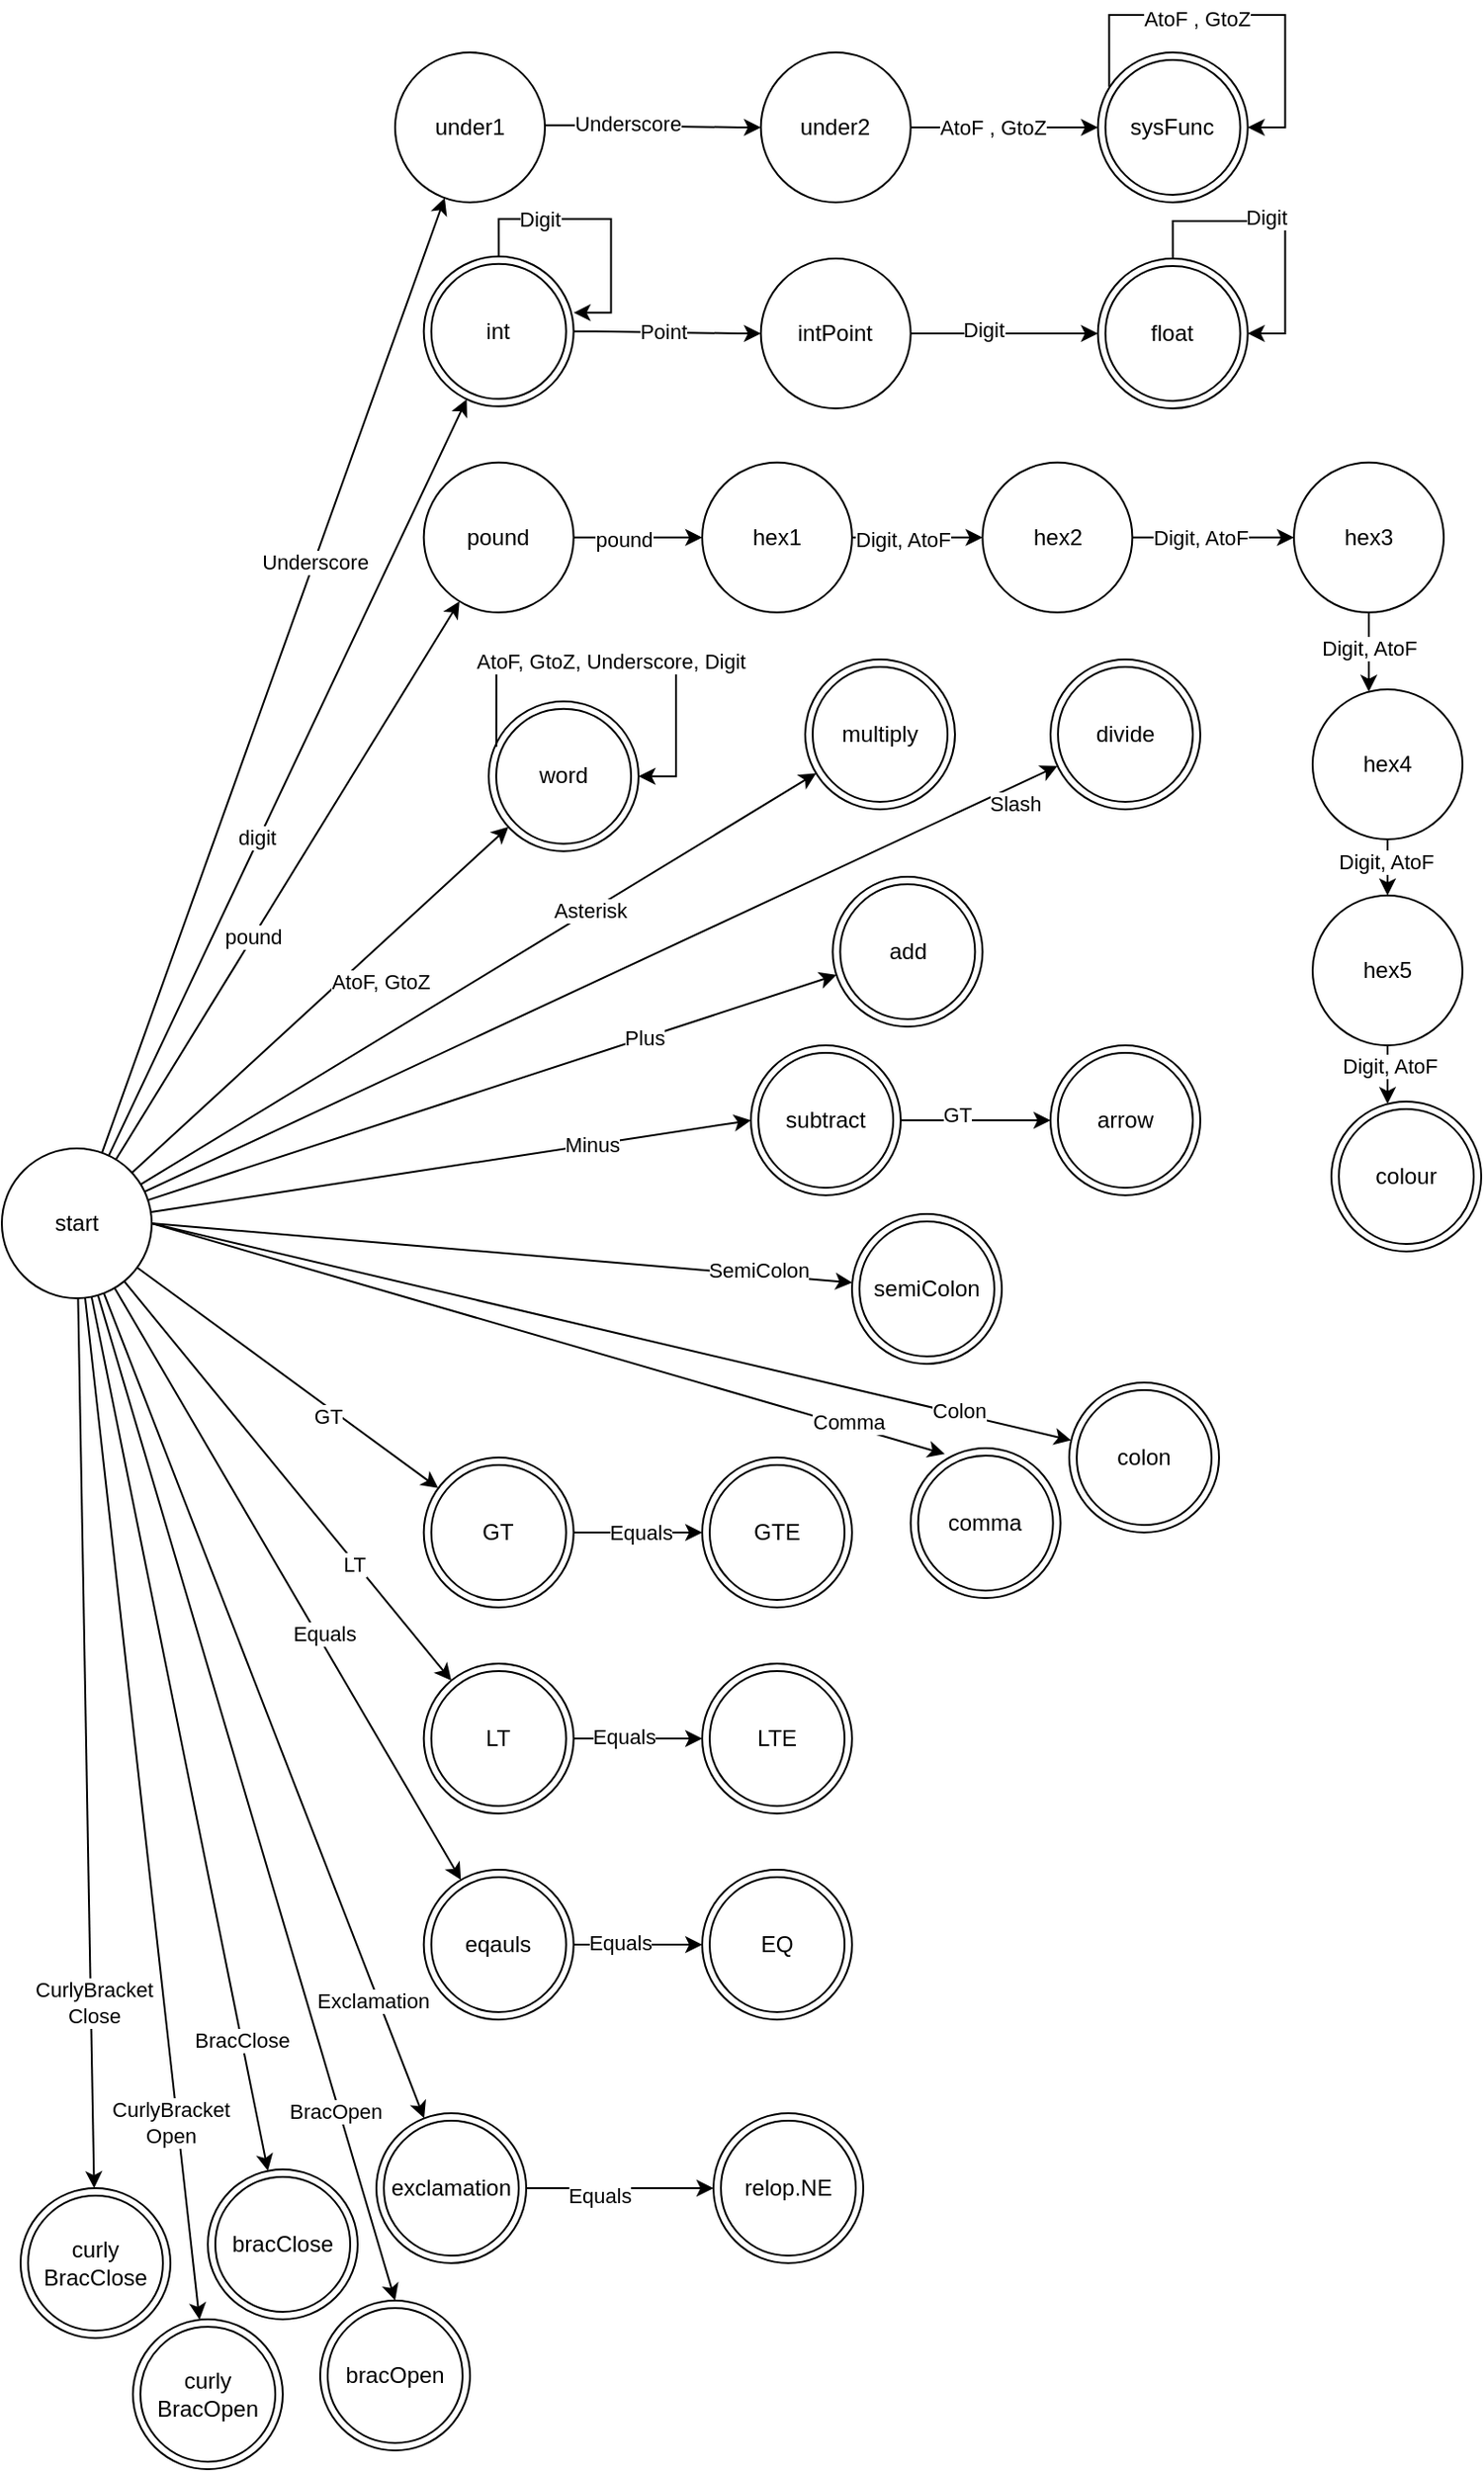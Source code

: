 <mxfile version="21.1.4" type="device">
  <diagram name="Page-1" id="9dnfms68kQYcWv1hn0Jb">
    <mxGraphModel dx="590" dy="1480" grid="1" gridSize="10" guides="1" tooltips="1" connect="1" arrows="1" fold="1" page="1" pageScale="1" pageWidth="827" pageHeight="1169" math="0" shadow="0">
      <root>
        <mxCell id="0" />
        <mxCell id="1" parent="0" />
        <mxCell id="jhRFJCUqM1kgl0zMGDGb-3" value="" style="rounded=0;orthogonalLoop=1;jettySize=auto;html=1;orthogonal=1;" parent="1" source="jhRFJCUqM1kgl0zMGDGb-1" target="jhRFJCUqM1kgl0zMGDGb-2" edge="1">
          <mxGeometry relative="1" as="geometry" />
        </mxCell>
        <mxCell id="jhRFJCUqM1kgl0zMGDGb-5" value="Underscore" style="edgeLabel;html=1;align=center;verticalAlign=middle;resizable=0;points=[];" parent="jhRFJCUqM1kgl0zMGDGb-3" vertex="1" connectable="0">
          <mxGeometry x="0.239" relative="1" as="geometry">
            <mxPoint as="offset" />
          </mxGeometry>
        </mxCell>
        <mxCell id="jhRFJCUqM1kgl0zMGDGb-15" value="" style="rounded=0;orthogonalLoop=1;jettySize=auto;html=1;orthogonal=1;" parent="1" source="jhRFJCUqM1kgl0zMGDGb-1" target="jhRFJCUqM1kgl0zMGDGb-14" edge="1">
          <mxGeometry relative="1" as="geometry" />
        </mxCell>
        <mxCell id="jhRFJCUqM1kgl0zMGDGb-32" value="digit" style="edgeLabel;html=1;align=center;verticalAlign=middle;resizable=0;points=[];" parent="jhRFJCUqM1kgl0zMGDGb-15" vertex="1" connectable="0">
          <mxGeometry x="-0.16" y="2" relative="1" as="geometry">
            <mxPoint as="offset" />
          </mxGeometry>
        </mxCell>
        <mxCell id="jhRFJCUqM1kgl0zMGDGb-33" style="rounded=0;orthogonalLoop=1;jettySize=auto;html=1;orthogonal=1;" parent="1" source="jhRFJCUqM1kgl0zMGDGb-1" target="jhRFJCUqM1kgl0zMGDGb-34" edge="1">
          <mxGeometry relative="1" as="geometry">
            <mxPoint x="320" y="360" as="targetPoint" />
          </mxGeometry>
        </mxCell>
        <mxCell id="jhRFJCUqM1kgl0zMGDGb-35" value="pound" style="edgeLabel;html=1;align=center;verticalAlign=middle;resizable=0;points=[];" parent="jhRFJCUqM1kgl0zMGDGb-33" vertex="1" connectable="0">
          <mxGeometry x="-0.203" relative="1" as="geometry">
            <mxPoint as="offset" />
          </mxGeometry>
        </mxCell>
        <mxCell id="jhRFJCUqM1kgl0zMGDGb-60" value="" style="rounded=0;orthogonalLoop=1;jettySize=auto;html=1;orthogonal=1;" parent="1" source="jhRFJCUqM1kgl0zMGDGb-1" target="jhRFJCUqM1kgl0zMGDGb-59" edge="1">
          <mxGeometry relative="1" as="geometry" />
        </mxCell>
        <mxCell id="jhRFJCUqM1kgl0zMGDGb-61" value="AtoF, GtoZ" style="edgeLabel;html=1;align=center;verticalAlign=middle;resizable=0;points=[];" parent="jhRFJCUqM1kgl0zMGDGb-60" vertex="1" connectable="0">
          <mxGeometry x="0.304" y="-1" relative="1" as="geometry">
            <mxPoint y="17" as="offset" />
          </mxGeometry>
        </mxCell>
        <mxCell id="jhRFJCUqM1kgl0zMGDGb-65" value="" style="rounded=0;orthogonalLoop=1;jettySize=auto;html=1;orthogonal=1;" parent="1" source="jhRFJCUqM1kgl0zMGDGb-1" target="jhRFJCUqM1kgl0zMGDGb-64" edge="1">
          <mxGeometry relative="1" as="geometry" />
        </mxCell>
        <mxCell id="jhRFJCUqM1kgl0zMGDGb-66" value="Asterisk" style="edgeLabel;html=1;align=center;verticalAlign=middle;resizable=0;points=[];" parent="jhRFJCUqM1kgl0zMGDGb-65" vertex="1" connectable="0">
          <mxGeometry x="0.331" relative="1" as="geometry">
            <mxPoint as="offset" />
          </mxGeometry>
        </mxCell>
        <mxCell id="jhRFJCUqM1kgl0zMGDGb-68" value="" style="rounded=0;orthogonalLoop=1;jettySize=auto;html=1;orthogonal=1;" parent="1" source="jhRFJCUqM1kgl0zMGDGb-1" target="jhRFJCUqM1kgl0zMGDGb-67" edge="1">
          <mxGeometry relative="1" as="geometry" />
        </mxCell>
        <mxCell id="jhRFJCUqM1kgl0zMGDGb-69" value="Slash" style="edgeLabel;html=1;align=center;verticalAlign=middle;resizable=0;points=[];" parent="jhRFJCUqM1kgl0zMGDGb-68" vertex="1" connectable="0">
          <mxGeometry x="0.585" y="2" relative="1" as="geometry">
            <mxPoint x="79" y="-26" as="offset" />
          </mxGeometry>
        </mxCell>
        <mxCell id="jhRFJCUqM1kgl0zMGDGb-71" value="" style="rounded=0;orthogonalLoop=1;jettySize=auto;html=1;orthogonal=1;" parent="1" source="jhRFJCUqM1kgl0zMGDGb-1" target="jhRFJCUqM1kgl0zMGDGb-70" edge="1">
          <mxGeometry relative="1" as="geometry" />
        </mxCell>
        <mxCell id="jhRFJCUqM1kgl0zMGDGb-74" value="Plus" style="edgeLabel;html=1;align=center;verticalAlign=middle;resizable=0;points=[];" parent="jhRFJCUqM1kgl0zMGDGb-71" vertex="1" connectable="0">
          <mxGeometry x="0.439" relative="1" as="geometry">
            <mxPoint as="offset" />
          </mxGeometry>
        </mxCell>
        <mxCell id="jhRFJCUqM1kgl0zMGDGb-73" value="" style="rounded=0;orthogonalLoop=1;jettySize=auto;html=1;orthogonal=1;entryX=0;entryY=0.5;entryDx=0;entryDy=0;" parent="1" source="jhRFJCUqM1kgl0zMGDGb-1" target="jhRFJCUqM1kgl0zMGDGb-72" edge="1">
          <mxGeometry relative="1" as="geometry">
            <mxPoint x="156" y="435" as="sourcePoint" />
          </mxGeometry>
        </mxCell>
        <mxCell id="jhRFJCUqM1kgl0zMGDGb-75" value="Minus" style="edgeLabel;html=1;align=center;verticalAlign=middle;resizable=0;points=[];" parent="jhRFJCUqM1kgl0zMGDGb-73" vertex="1" connectable="0">
          <mxGeometry x="0.467" relative="1" as="geometry">
            <mxPoint as="offset" />
          </mxGeometry>
        </mxCell>
        <mxCell id="jhRFJCUqM1kgl0zMGDGb-77" value="" style="rounded=0;orthogonalLoop=1;jettySize=auto;html=1;" parent="1" source="jhRFJCUqM1kgl0zMGDGb-1" target="jhRFJCUqM1kgl0zMGDGb-76" edge="1">
          <mxGeometry relative="1" as="geometry" />
        </mxCell>
        <mxCell id="jhRFJCUqM1kgl0zMGDGb-78" value="GT" style="edgeLabel;html=1;align=center;verticalAlign=middle;resizable=0;points=[];" parent="jhRFJCUqM1kgl0zMGDGb-77" vertex="1" connectable="0">
          <mxGeometry x="0.298" y="-5" relative="1" as="geometry">
            <mxPoint y="-1" as="offset" />
          </mxGeometry>
        </mxCell>
        <mxCell id="jhRFJCUqM1kgl0zMGDGb-80" value="" style="rounded=0;orthogonalLoop=1;jettySize=auto;html=1;" parent="1" source="jhRFJCUqM1kgl0zMGDGb-1" target="jhRFJCUqM1kgl0zMGDGb-79" edge="1">
          <mxGeometry relative="1" as="geometry" />
        </mxCell>
        <mxCell id="jhRFJCUqM1kgl0zMGDGb-81" value="LT" style="edgeLabel;html=1;align=center;verticalAlign=middle;resizable=0;points=[];" parent="jhRFJCUqM1kgl0zMGDGb-80" vertex="1" connectable="0">
          <mxGeometry x="0.414" y="-2" relative="1" as="geometry">
            <mxPoint y="-1" as="offset" />
          </mxGeometry>
        </mxCell>
        <mxCell id="jhRFJCUqM1kgl0zMGDGb-83" style="rounded=0;orthogonalLoop=1;jettySize=auto;html=1;" parent="1" source="jhRFJCUqM1kgl0zMGDGb-1" target="jhRFJCUqM1kgl0zMGDGb-82" edge="1">
          <mxGeometry relative="1" as="geometry" />
        </mxCell>
        <mxCell id="jhRFJCUqM1kgl0zMGDGb-85" value="Equals" style="edgeLabel;html=1;align=center;verticalAlign=middle;resizable=0;points=[];" parent="jhRFJCUqM1kgl0zMGDGb-83" vertex="1" connectable="0">
          <mxGeometry x="0.176" y="3" relative="1" as="geometry">
            <mxPoint as="offset" />
          </mxGeometry>
        </mxCell>
        <mxCell id="jhRFJCUqM1kgl0zMGDGb-90" style="rounded=0;orthogonalLoop=1;jettySize=auto;html=1;" parent="1" source="jhRFJCUqM1kgl0zMGDGb-1" target="jhRFJCUqM1kgl0zMGDGb-89" edge="1">
          <mxGeometry relative="1" as="geometry">
            <mxPoint x="20" y="600" as="sourcePoint" />
          </mxGeometry>
        </mxCell>
        <mxCell id="jhRFJCUqM1kgl0zMGDGb-92" value="&lt;div&gt;Exclamation&lt;/div&gt;" style="edgeLabel;html=1;align=center;verticalAlign=middle;resizable=0;points=[];" parent="jhRFJCUqM1kgl0zMGDGb-90" vertex="1" connectable="0">
          <mxGeometry x="0.71" y="-3" relative="1" as="geometry">
            <mxPoint as="offset" />
          </mxGeometry>
        </mxCell>
        <mxCell id="ET18edDYnYJJUbgho2yR-3" style="rounded=0;orthogonalLoop=1;jettySize=auto;html=1;entryX=0.5;entryY=0;entryDx=0;entryDy=0;" parent="1" source="jhRFJCUqM1kgl0zMGDGb-1" target="ET18edDYnYJJUbgho2yR-1" edge="1">
          <mxGeometry relative="1" as="geometry" />
        </mxCell>
        <mxCell id="ET18edDYnYJJUbgho2yR-5" value="BracOpen" style="edgeLabel;html=1;align=center;verticalAlign=middle;resizable=0;points=[];" parent="ET18edDYnYJJUbgho2yR-3" vertex="1" connectable="0">
          <mxGeometry x="-0.269" y="-3" relative="1" as="geometry">
            <mxPoint x="71" y="238" as="offset" />
          </mxGeometry>
        </mxCell>
        <mxCell id="ET18edDYnYJJUbgho2yR-6" style="rounded=0;orthogonalLoop=1;jettySize=auto;html=1;" parent="1" source="jhRFJCUqM1kgl0zMGDGb-1" target="ET18edDYnYJJUbgho2yR-2" edge="1">
          <mxGeometry relative="1" as="geometry" />
        </mxCell>
        <mxCell id="ET18edDYnYJJUbgho2yR-7" value="BracClose" style="edgeLabel;html=1;align=center;verticalAlign=middle;resizable=0;points=[];" parent="ET18edDYnYJJUbgho2yR-6" vertex="1" connectable="0">
          <mxGeometry x="0.7" relative="1" as="geometry">
            <mxPoint as="offset" />
          </mxGeometry>
        </mxCell>
        <mxCell id="ET18edDYnYJJUbgho2yR-10" style="rounded=0;orthogonalLoop=1;jettySize=auto;html=1;" parent="1" source="jhRFJCUqM1kgl0zMGDGb-1" target="ET18edDYnYJJUbgho2yR-8" edge="1">
          <mxGeometry relative="1" as="geometry" />
        </mxCell>
        <mxCell id="ET18edDYnYJJUbgho2yR-12" value="CurlyBracket&lt;br&gt;Open" style="edgeLabel;html=1;align=center;verticalAlign=middle;resizable=0;points=[];" parent="ET18edDYnYJJUbgho2yR-10" vertex="1" connectable="0">
          <mxGeometry x="0.611" y="-4" relative="1" as="geometry">
            <mxPoint as="offset" />
          </mxGeometry>
        </mxCell>
        <mxCell id="ET18edDYnYJJUbgho2yR-11" style="rounded=0;orthogonalLoop=1;jettySize=auto;html=1;" parent="1" source="jhRFJCUqM1kgl0zMGDGb-1" target="ET18edDYnYJJUbgho2yR-9" edge="1">
          <mxGeometry relative="1" as="geometry" />
        </mxCell>
        <mxCell id="ET18edDYnYJJUbgho2yR-13" value="CurlyBracket&lt;br&gt;Close" style="edgeLabel;html=1;align=center;verticalAlign=middle;resizable=0;points=[];" parent="ET18edDYnYJJUbgho2yR-11" vertex="1" connectable="0">
          <mxGeometry x="0.583" y="1" relative="1" as="geometry">
            <mxPoint as="offset" />
          </mxGeometry>
        </mxCell>
        <mxCell id="WMrkLgObyzyAZOzZOvZa-2" style="rounded=0;orthogonalLoop=1;jettySize=auto;html=1;exitX=1;exitY=0.5;exitDx=0;exitDy=0;" parent="1" source="jhRFJCUqM1kgl0zMGDGb-1" target="WMrkLgObyzyAZOzZOvZa-1" edge="1">
          <mxGeometry relative="1" as="geometry" />
        </mxCell>
        <mxCell id="WMrkLgObyzyAZOzZOvZa-3" value="SemiColon" style="edgeLabel;html=1;align=center;verticalAlign=middle;resizable=0;points=[];" parent="WMrkLgObyzyAZOzZOvZa-2" vertex="1" connectable="0">
          <mxGeometry x="0.729" y="3" relative="1" as="geometry">
            <mxPoint as="offset" />
          </mxGeometry>
        </mxCell>
        <mxCell id="WMrkLgObyzyAZOzZOvZa-5" style="rounded=0;orthogonalLoop=1;jettySize=auto;html=1;exitX=1;exitY=0.5;exitDx=0;exitDy=0;" parent="1" source="jhRFJCUqM1kgl0zMGDGb-1" target="WMrkLgObyzyAZOzZOvZa-4" edge="1">
          <mxGeometry relative="1" as="geometry" />
        </mxCell>
        <mxCell id="WMrkLgObyzyAZOzZOvZa-6" value="Colon" style="edgeLabel;html=1;align=center;verticalAlign=middle;resizable=0;points=[];" parent="WMrkLgObyzyAZOzZOvZa-5" vertex="1" connectable="0">
          <mxGeometry x="0.754" y="2" relative="1" as="geometry">
            <mxPoint as="offset" />
          </mxGeometry>
        </mxCell>
        <mxCell id="WMrkLgObyzyAZOzZOvZa-8" style="rounded=0;orthogonalLoop=1;jettySize=auto;html=1;exitX=1;exitY=0.5;exitDx=0;exitDy=0;entryX=0.228;entryY=0.039;entryDx=0;entryDy=0;entryPerimeter=0;" parent="1" source="jhRFJCUqM1kgl0zMGDGb-1" target="WMrkLgObyzyAZOzZOvZa-7" edge="1">
          <mxGeometry relative="1" as="geometry" />
        </mxCell>
        <mxCell id="WMrkLgObyzyAZOzZOvZa-9" value="Comma" style="edgeLabel;html=1;align=center;verticalAlign=middle;resizable=0;points=[];" parent="WMrkLgObyzyAZOzZOvZa-8" vertex="1" connectable="0">
          <mxGeometry x="0.753" y="2" relative="1" as="geometry">
            <mxPoint as="offset" />
          </mxGeometry>
        </mxCell>
        <mxCell id="jhRFJCUqM1kgl0zMGDGb-1" value="start" style="ellipse;whiteSpace=wrap;html=1;aspect=fixed;" parent="1" vertex="1">
          <mxGeometry y="385" width="80" height="80" as="geometry" />
        </mxCell>
        <mxCell id="jhRFJCUqM1kgl0zMGDGb-7" value="" style="edgeStyle=orthogonalEdgeStyle;rounded=0;orthogonalLoop=1;jettySize=auto;html=1;noEdgeStyle=1;orthogonal=1;" parent="1" source="jhRFJCUqM1kgl0zMGDGb-2" target="jhRFJCUqM1kgl0zMGDGb-6" edge="1">
          <mxGeometry relative="1" as="geometry">
            <Array as="points">
              <mxPoint x="317.33" y="-161.08" />
              <mxPoint x="393.33" y="-160.006" />
            </Array>
          </mxGeometry>
        </mxCell>
        <mxCell id="jhRFJCUqM1kgl0zMGDGb-8" value="Underscore" style="edgeLabel;html=1;align=center;verticalAlign=middle;resizable=0;points=[];" parent="jhRFJCUqM1kgl0zMGDGb-7" vertex="1" connectable="0">
          <mxGeometry x="-0.244" y="1" relative="1" as="geometry">
            <mxPoint as="offset" />
          </mxGeometry>
        </mxCell>
        <mxCell id="jhRFJCUqM1kgl0zMGDGb-2" value="under1" style="ellipse;whiteSpace=wrap;html=1;aspect=fixed;" parent="1" vertex="1">
          <mxGeometry x="210" y="-200.01" width="80" height="80" as="geometry" />
        </mxCell>
        <mxCell id="jhRFJCUqM1kgl0zMGDGb-10" value="" style="rounded=0;orthogonalLoop=1;jettySize=auto;html=1;noEdgeStyle=1;orthogonal=1;" parent="1" source="jhRFJCUqM1kgl0zMGDGb-6" target="jhRFJCUqM1kgl0zMGDGb-9" edge="1">
          <mxGeometry relative="1" as="geometry">
            <Array as="points">
              <mxPoint x="497.33" y="-160.006" />
              <mxPoint x="573.33" y="-160.006" />
            </Array>
          </mxGeometry>
        </mxCell>
        <mxCell id="jhRFJCUqM1kgl0zMGDGb-11" value="AtoF , GtoZ" style="edgeLabel;html=1;align=center;verticalAlign=middle;resizable=0;points=[];" parent="jhRFJCUqM1kgl0zMGDGb-10" vertex="1" connectable="0">
          <mxGeometry x="-0.14" relative="1" as="geometry">
            <mxPoint as="offset" />
          </mxGeometry>
        </mxCell>
        <mxCell id="jhRFJCUqM1kgl0zMGDGb-6" value="under2" style="ellipse;whiteSpace=wrap;html=1;aspect=fixed;" parent="1" vertex="1">
          <mxGeometry x="405.33" y="-200.006" width="80" height="80" as="geometry" />
        </mxCell>
        <mxCell id="jhRFJCUqM1kgl0zMGDGb-9" value="sysFunc" style="ellipse;whiteSpace=wrap;html=1;aspect=fixed;shape=doubleEllipse;" parent="1" vertex="1">
          <mxGeometry x="585.33" y="-200.006" width="80" height="80" as="geometry" />
        </mxCell>
        <mxCell id="jhRFJCUqM1kgl0zMGDGb-12" style="edgeStyle=orthogonalEdgeStyle;rounded=0;orthogonalLoop=1;jettySize=auto;html=1;exitX=0.075;exitY=0.23;exitDx=0;exitDy=0;entryX=1;entryY=0.5;entryDx=0;entryDy=0;exitPerimeter=0;" parent="1" source="jhRFJCUqM1kgl0zMGDGb-9" target="jhRFJCUqM1kgl0zMGDGb-9" edge="1">
          <mxGeometry relative="1" as="geometry" />
        </mxCell>
        <mxCell id="jhRFJCUqM1kgl0zMGDGb-31" value="AtoF , GtoZ" style="edgeLabel;html=1;align=center;verticalAlign=middle;resizable=0;points=[];" parent="jhRFJCUqM1kgl0zMGDGb-12" vertex="1" connectable="0">
          <mxGeometry x="0.056" y="-2" relative="1" as="geometry">
            <mxPoint x="-27" as="offset" />
          </mxGeometry>
        </mxCell>
        <mxCell id="jhRFJCUqM1kgl0zMGDGb-20" value="" style="edgeStyle=orthogonalEdgeStyle;rounded=0;orthogonalLoop=1;jettySize=auto;html=1;noEdgeStyle=1;orthogonal=1;" parent="1" source="jhRFJCUqM1kgl0zMGDGb-14" target="jhRFJCUqM1kgl0zMGDGb-19" edge="1">
          <mxGeometry relative="1" as="geometry">
            <Array as="points">
              <mxPoint x="317.33" y="-51.08" />
              <mxPoint x="393.33" y="-50.006" />
            </Array>
          </mxGeometry>
        </mxCell>
        <mxCell id="jhRFJCUqM1kgl0zMGDGb-21" value="Point" style="edgeLabel;html=1;align=center;verticalAlign=middle;resizable=0;points=[];" parent="jhRFJCUqM1kgl0zMGDGb-20" vertex="1" connectable="0">
          <mxGeometry x="-0.325" y="-2" relative="1" as="geometry">
            <mxPoint x="13" y="-2" as="offset" />
          </mxGeometry>
        </mxCell>
        <mxCell id="jhRFJCUqM1kgl0zMGDGb-14" value="int" style="ellipse;whiteSpace=wrap;html=1;aspect=fixed;shape=doubleEllipse;" parent="1" vertex="1">
          <mxGeometry x="225.33" y="-91.08" width="80" height="80" as="geometry" />
        </mxCell>
        <mxCell id="jhRFJCUqM1kgl0zMGDGb-17" style="edgeStyle=orthogonalEdgeStyle;rounded=0;orthogonalLoop=1;jettySize=auto;html=1;entryX=1;entryY=0.375;entryDx=0;entryDy=0;entryPerimeter=0;" parent="1" source="jhRFJCUqM1kgl0zMGDGb-14" target="jhRFJCUqM1kgl0zMGDGb-14" edge="1">
          <mxGeometry relative="1" as="geometry" />
        </mxCell>
        <mxCell id="jhRFJCUqM1kgl0zMGDGb-18" value="Digit" style="edgeLabel;html=1;align=center;verticalAlign=middle;resizable=0;points=[];" parent="jhRFJCUqM1kgl0zMGDGb-17" vertex="1" connectable="0">
          <mxGeometry x="-0.448" relative="1" as="geometry">
            <mxPoint as="offset" />
          </mxGeometry>
        </mxCell>
        <mxCell id="jhRFJCUqM1kgl0zMGDGb-25" value="" style="edgeStyle=orthogonalEdgeStyle;rounded=0;orthogonalLoop=1;jettySize=auto;html=1;noEdgeStyle=1;orthogonal=1;" parent="1" source="jhRFJCUqM1kgl0zMGDGb-19" target="jhRFJCUqM1kgl0zMGDGb-24" edge="1">
          <mxGeometry relative="1" as="geometry">
            <Array as="points">
              <mxPoint x="497.33" y="-50.006" />
              <mxPoint x="573.33" y="-50.006" />
            </Array>
          </mxGeometry>
        </mxCell>
        <mxCell id="jhRFJCUqM1kgl0zMGDGb-28" value="Digit" style="edgeLabel;html=1;align=center;verticalAlign=middle;resizable=0;points=[];" parent="jhRFJCUqM1kgl0zMGDGb-25" vertex="1" connectable="0">
          <mxGeometry x="-0.231" y="2" relative="1" as="geometry">
            <mxPoint as="offset" />
          </mxGeometry>
        </mxCell>
        <mxCell id="jhRFJCUqM1kgl0zMGDGb-19" value="intPoint" style="ellipse;whiteSpace=wrap;html=1;aspect=fixed;shape=ellipse;" parent="1" vertex="1">
          <mxGeometry x="405.33" y="-90.006" width="80" height="80" as="geometry" />
        </mxCell>
        <mxCell id="jhRFJCUqM1kgl0zMGDGb-24" value="float" style="ellipse;whiteSpace=wrap;html=1;aspect=fixed;shape=doubleEllipse;" parent="1" vertex="1">
          <mxGeometry x="585.33" y="-90.006" width="80" height="80" as="geometry" />
        </mxCell>
        <mxCell id="jhRFJCUqM1kgl0zMGDGb-29" style="edgeStyle=orthogonalEdgeStyle;rounded=0;orthogonalLoop=1;jettySize=auto;html=1;exitX=0.5;exitY=0;exitDx=0;exitDy=0;entryX=1;entryY=0.5;entryDx=0;entryDy=0;" parent="1" source="jhRFJCUqM1kgl0zMGDGb-24" target="jhRFJCUqM1kgl0zMGDGb-24" edge="1">
          <mxGeometry relative="1" as="geometry" />
        </mxCell>
        <mxCell id="jhRFJCUqM1kgl0zMGDGb-30" value="Digit" style="edgeLabel;html=1;align=center;verticalAlign=middle;resizable=0;points=[];" parent="jhRFJCUqM1kgl0zMGDGb-29" vertex="1" connectable="0">
          <mxGeometry x="-0.139" y="2" relative="1" as="geometry">
            <mxPoint as="offset" />
          </mxGeometry>
        </mxCell>
        <mxCell id="jhRFJCUqM1kgl0zMGDGb-38" value="" style="rounded=0;orthogonalLoop=1;jettySize=auto;html=1;orthogonal=1;" parent="1" source="jhRFJCUqM1kgl0zMGDGb-34" target="jhRFJCUqM1kgl0zMGDGb-37" edge="1">
          <mxGeometry relative="1" as="geometry" />
        </mxCell>
        <mxCell id="jhRFJCUqM1kgl0zMGDGb-39" value="pound" style="edgeLabel;html=1;align=center;verticalAlign=middle;resizable=0;points=[];" parent="jhRFJCUqM1kgl0zMGDGb-38" vertex="1" connectable="0">
          <mxGeometry x="-0.237" y="-1" relative="1" as="geometry">
            <mxPoint as="offset" />
          </mxGeometry>
        </mxCell>
        <mxCell id="jhRFJCUqM1kgl0zMGDGb-34" value="pound" style="ellipse;whiteSpace=wrap;html=1;aspect=fixed;" parent="1" vertex="1">
          <mxGeometry x="225.33" y="18.92" width="80" height="80" as="geometry" />
        </mxCell>
        <mxCell id="jhRFJCUqM1kgl0zMGDGb-37" value="hex1" style="ellipse;whiteSpace=wrap;html=1;aspect=fixed;" parent="1" vertex="1">
          <mxGeometry x="374" y="18.922" width="80" height="80" as="geometry" />
        </mxCell>
        <mxCell id="jhRFJCUqM1kgl0zMGDGb-42" value="" style="rounded=0;orthogonalLoop=1;jettySize=auto;html=1;orthogonal=1;" parent="1" source="jhRFJCUqM1kgl0zMGDGb-37" target="jhRFJCUqM1kgl0zMGDGb-44" edge="1">
          <mxGeometry relative="1" as="geometry">
            <mxPoint x="635.33" y="168.92" as="sourcePoint" />
          </mxGeometry>
        </mxCell>
        <mxCell id="jhRFJCUqM1kgl0zMGDGb-43" value="Digit, AtoF" style="edgeLabel;html=1;align=center;verticalAlign=middle;resizable=0;points=[];" parent="jhRFJCUqM1kgl0zMGDGb-42" vertex="1" connectable="0">
          <mxGeometry x="-0.237" y="-1" relative="1" as="geometry">
            <mxPoint as="offset" />
          </mxGeometry>
        </mxCell>
        <mxCell id="jhRFJCUqM1kgl0zMGDGb-46" value="" style="rounded=0;orthogonalLoop=1;jettySize=auto;html=1;orthogonal=1;" parent="1" source="jhRFJCUqM1kgl0zMGDGb-44" target="jhRFJCUqM1kgl0zMGDGb-45" edge="1">
          <mxGeometry relative="1" as="geometry" />
        </mxCell>
        <mxCell id="jhRFJCUqM1kgl0zMGDGb-54" value="Digit, AtoF" style="edgeLabel;html=1;align=center;verticalAlign=middle;resizable=0;points=[];" parent="jhRFJCUqM1kgl0zMGDGb-46" vertex="1" connectable="0">
          <mxGeometry x="-0.149" relative="1" as="geometry">
            <mxPoint as="offset" />
          </mxGeometry>
        </mxCell>
        <mxCell id="jhRFJCUqM1kgl0zMGDGb-44" value="hex2" style="ellipse;whiteSpace=wrap;html=1;aspect=fixed;" parent="1" vertex="1">
          <mxGeometry x="523.7" y="18.919" width="80" height="80" as="geometry" />
        </mxCell>
        <mxCell id="jhRFJCUqM1kgl0zMGDGb-48" value="" style="rounded=0;orthogonalLoop=1;jettySize=auto;html=1;orthogonal=1;" parent="1" source="jhRFJCUqM1kgl0zMGDGb-45" target="jhRFJCUqM1kgl0zMGDGb-47" edge="1">
          <mxGeometry relative="1" as="geometry" />
        </mxCell>
        <mxCell id="jhRFJCUqM1kgl0zMGDGb-55" value="Digit, AtoF" style="edgeLabel;html=1;align=center;verticalAlign=middle;resizable=0;points=[];" parent="jhRFJCUqM1kgl0zMGDGb-48" vertex="1" connectable="0">
          <mxGeometry x="-0.129" relative="1" as="geometry">
            <mxPoint as="offset" />
          </mxGeometry>
        </mxCell>
        <mxCell id="jhRFJCUqM1kgl0zMGDGb-45" value="hex3" style="ellipse;whiteSpace=wrap;html=1;aspect=fixed;" parent="1" vertex="1">
          <mxGeometry x="690" y="18.925" width="80" height="80" as="geometry" />
        </mxCell>
        <mxCell id="jhRFJCUqM1kgl0zMGDGb-50" value="" style="rounded=0;orthogonalLoop=1;jettySize=auto;html=1;orthogonal=1;" parent="1" source="jhRFJCUqM1kgl0zMGDGb-47" target="jhRFJCUqM1kgl0zMGDGb-49" edge="1">
          <mxGeometry relative="1" as="geometry" />
        </mxCell>
        <mxCell id="jhRFJCUqM1kgl0zMGDGb-56" value="Digit, AtoF" style="edgeLabel;html=1;align=center;verticalAlign=middle;resizable=0;points=[];" parent="jhRFJCUqM1kgl0zMGDGb-50" vertex="1" connectable="0">
          <mxGeometry x="-0.232" y="-1" relative="1" as="geometry">
            <mxPoint as="offset" />
          </mxGeometry>
        </mxCell>
        <mxCell id="jhRFJCUqM1kgl0zMGDGb-47" value="hex4" style="ellipse;whiteSpace=wrap;html=1;aspect=fixed;" parent="1" vertex="1">
          <mxGeometry x="700" y="140.004" width="80" height="80" as="geometry" />
        </mxCell>
        <mxCell id="jhRFJCUqM1kgl0zMGDGb-52" value="" style="rounded=0;orthogonalLoop=1;jettySize=auto;html=1;orthogonal=1;" parent="1" source="jhRFJCUqM1kgl0zMGDGb-49" target="jhRFJCUqM1kgl0zMGDGb-51" edge="1">
          <mxGeometry relative="1" as="geometry" />
        </mxCell>
        <mxCell id="jhRFJCUqM1kgl0zMGDGb-57" value="Digit, AtoF" style="edgeLabel;html=1;align=center;verticalAlign=middle;resizable=0;points=[];" parent="jhRFJCUqM1kgl0zMGDGb-52" vertex="1" connectable="0">
          <mxGeometry x="-0.282" y="1" relative="1" as="geometry">
            <mxPoint as="offset" />
          </mxGeometry>
        </mxCell>
        <mxCell id="jhRFJCUqM1kgl0zMGDGb-49" value="hex5" style="ellipse;whiteSpace=wrap;html=1;aspect=fixed;" parent="1" vertex="1">
          <mxGeometry x="700" y="249.996" width="80" height="80" as="geometry" />
        </mxCell>
        <mxCell id="jhRFJCUqM1kgl0zMGDGb-51" value="colour" style="ellipse;whiteSpace=wrap;html=1;aspect=fixed;shape=doubleEllipse;" parent="1" vertex="1">
          <mxGeometry x="710.0" y="359.998" width="80" height="80" as="geometry" />
        </mxCell>
        <mxCell id="jhRFJCUqM1kgl0zMGDGb-59" value="word" style="ellipse;whiteSpace=wrap;html=1;aspect=fixed;shape=doubleEllipse;" parent="1" vertex="1">
          <mxGeometry x="260" y="146.35" width="80" height="80" as="geometry" />
        </mxCell>
        <mxCell id="jhRFJCUqM1kgl0zMGDGb-62" style="edgeStyle=orthogonalEdgeStyle;rounded=0;orthogonalLoop=1;jettySize=auto;html=1;exitX=0.051;exitY=0.304;exitDx=0;exitDy=0;entryX=1;entryY=0.5;entryDx=0;entryDy=0;exitPerimeter=0;" parent="1" source="jhRFJCUqM1kgl0zMGDGb-59" target="jhRFJCUqM1kgl0zMGDGb-59" edge="1">
          <mxGeometry relative="1" as="geometry" />
        </mxCell>
        <mxCell id="jhRFJCUqM1kgl0zMGDGb-63" value="AtoF, GtoZ, Underscore, Digit" style="edgeLabel;html=1;align=center;verticalAlign=middle;resizable=0;points=[];" parent="jhRFJCUqM1kgl0zMGDGb-62" vertex="1" connectable="0">
          <mxGeometry x="0.165" y="2" relative="1" as="geometry">
            <mxPoint x="-23" as="offset" />
          </mxGeometry>
        </mxCell>
        <mxCell id="jhRFJCUqM1kgl0zMGDGb-64" value="multiply" style="ellipse;whiteSpace=wrap;html=1;aspect=fixed;shape=doubleEllipse;" parent="1" vertex="1">
          <mxGeometry x="429.0" y="124" width="80" height="80" as="geometry" />
        </mxCell>
        <mxCell id="jhRFJCUqM1kgl0zMGDGb-67" value="divide" style="ellipse;whiteSpace=wrap;html=1;aspect=fixed;shape=doubleEllipse;" parent="1" vertex="1">
          <mxGeometry x="560" y="124.0" width="80" height="80" as="geometry" />
        </mxCell>
        <mxCell id="jhRFJCUqM1kgl0zMGDGb-70" value="add" style="ellipse;whiteSpace=wrap;html=1;aspect=fixed;shape=doubleEllipse;" parent="1" vertex="1">
          <mxGeometry x="443.7" y="240" width="80" height="80" as="geometry" />
        </mxCell>
        <mxCell id="I2WJ2VgvL10ye4JffQMN-2" value="" style="edgeStyle=orthogonalEdgeStyle;rounded=0;orthogonalLoop=1;jettySize=auto;html=1;" edge="1" parent="1" source="jhRFJCUqM1kgl0zMGDGb-72" target="I2WJ2VgvL10ye4JffQMN-1">
          <mxGeometry relative="1" as="geometry" />
        </mxCell>
        <mxCell id="I2WJ2VgvL10ye4JffQMN-4" value="GT" style="edgeLabel;html=1;align=center;verticalAlign=middle;resizable=0;points=[];" vertex="1" connectable="0" parent="I2WJ2VgvL10ye4JffQMN-2">
          <mxGeometry x="-0.266" y="3" relative="1" as="geometry">
            <mxPoint as="offset" />
          </mxGeometry>
        </mxCell>
        <mxCell id="jhRFJCUqM1kgl0zMGDGb-72" value="subtract" style="ellipse;whiteSpace=wrap;html=1;aspect=fixed;shape=doubleEllipse;" parent="1" vertex="1">
          <mxGeometry x="400" y="330" width="80" height="80" as="geometry" />
        </mxCell>
        <mxCell id="jhRFJCUqM1kgl0zMGDGb-99" value="" style="edgeStyle=orthogonalEdgeStyle;rounded=0;orthogonalLoop=1;jettySize=auto;html=1;" parent="1" source="jhRFJCUqM1kgl0zMGDGb-76" target="jhRFJCUqM1kgl0zMGDGb-98" edge="1">
          <mxGeometry relative="1" as="geometry" />
        </mxCell>
        <mxCell id="jhRFJCUqM1kgl0zMGDGb-100" value="Equals" style="edgeLabel;html=1;align=center;verticalAlign=middle;resizable=0;points=[];" parent="jhRFJCUqM1kgl0zMGDGb-99" vertex="1" connectable="0">
          <mxGeometry x="0.279" y="2" relative="1" as="geometry">
            <mxPoint x="-9" y="2" as="offset" />
          </mxGeometry>
        </mxCell>
        <mxCell id="jhRFJCUqM1kgl0zMGDGb-76" value="GT" style="ellipse;whiteSpace=wrap;html=1;aspect=fixed;shape=doubleEllipse;" parent="1" vertex="1">
          <mxGeometry x="225.33" y="550" width="80" height="80" as="geometry" />
        </mxCell>
        <mxCell id="jhRFJCUqM1kgl0zMGDGb-96" value="" style="edgeStyle=orthogonalEdgeStyle;rounded=0;orthogonalLoop=1;jettySize=auto;html=1;" parent="1" source="jhRFJCUqM1kgl0zMGDGb-79" target="jhRFJCUqM1kgl0zMGDGb-95" edge="1">
          <mxGeometry relative="1" as="geometry" />
        </mxCell>
        <mxCell id="jhRFJCUqM1kgl0zMGDGb-102" value="Equals" style="edgeLabel;html=1;align=center;verticalAlign=middle;resizable=0;points=[];" parent="jhRFJCUqM1kgl0zMGDGb-96" vertex="1" connectable="0">
          <mxGeometry x="-0.221" y="1" relative="1" as="geometry">
            <mxPoint as="offset" />
          </mxGeometry>
        </mxCell>
        <mxCell id="jhRFJCUqM1kgl0zMGDGb-79" value="LT" style="ellipse;whiteSpace=wrap;html=1;aspect=fixed;shape=doubleEllipse;" parent="1" vertex="1">
          <mxGeometry x="225.33" y="660" width="80" height="80" as="geometry" />
        </mxCell>
        <mxCell id="jhRFJCUqM1kgl0zMGDGb-87" value="" style="edgeStyle=orthogonalEdgeStyle;rounded=0;orthogonalLoop=1;jettySize=auto;html=1;" parent="1" source="jhRFJCUqM1kgl0zMGDGb-82" target="jhRFJCUqM1kgl0zMGDGb-86" edge="1">
          <mxGeometry relative="1" as="geometry" />
        </mxCell>
        <mxCell id="jhRFJCUqM1kgl0zMGDGb-88" value="Equals" style="edgeLabel;html=1;align=center;verticalAlign=middle;resizable=0;points=[];" parent="jhRFJCUqM1kgl0zMGDGb-87" vertex="1" connectable="0">
          <mxGeometry x="-0.29" y="1" relative="1" as="geometry">
            <mxPoint as="offset" />
          </mxGeometry>
        </mxCell>
        <mxCell id="jhRFJCUqM1kgl0zMGDGb-82" value="eqauls" style="ellipse;whiteSpace=wrap;html=1;aspect=fixed;shape=doubleEllipse;" parent="1" vertex="1">
          <mxGeometry x="225.33" y="770" width="80" height="80" as="geometry" />
        </mxCell>
        <mxCell id="jhRFJCUqM1kgl0zMGDGb-86" value="EQ" style="ellipse;whiteSpace=wrap;html=1;aspect=fixed;shape=doubleEllipse;" parent="1" vertex="1">
          <mxGeometry x="374" y="770" width="80" height="80" as="geometry" />
        </mxCell>
        <mxCell id="jhRFJCUqM1kgl0zMGDGb-94" value="" style="edgeStyle=orthogonalEdgeStyle;rounded=0;orthogonalLoop=1;jettySize=auto;html=1;" parent="1" source="jhRFJCUqM1kgl0zMGDGb-89" target="jhRFJCUqM1kgl0zMGDGb-93" edge="1">
          <mxGeometry relative="1" as="geometry" />
        </mxCell>
        <mxCell id="jhRFJCUqM1kgl0zMGDGb-97" value="Equals" style="edgeLabel;html=1;align=center;verticalAlign=middle;resizable=0;points=[];" parent="jhRFJCUqM1kgl0zMGDGb-94" vertex="1" connectable="0">
          <mxGeometry x="-0.224" y="-4" relative="1" as="geometry">
            <mxPoint as="offset" />
          </mxGeometry>
        </mxCell>
        <mxCell id="jhRFJCUqM1kgl0zMGDGb-89" value="exclamation" style="ellipse;whiteSpace=wrap;html=1;aspect=fixed;shape=doubleEllipse;" parent="1" vertex="1">
          <mxGeometry x="200.0" y="900" width="80" height="80" as="geometry" />
        </mxCell>
        <mxCell id="jhRFJCUqM1kgl0zMGDGb-93" value="relop.NE" style="ellipse;whiteSpace=wrap;html=1;aspect=fixed;shape=doubleEllipse;" parent="1" vertex="1">
          <mxGeometry x="380" y="900" width="80" height="80" as="geometry" />
        </mxCell>
        <mxCell id="jhRFJCUqM1kgl0zMGDGb-95" value="LTE" style="ellipse;whiteSpace=wrap;html=1;aspect=fixed;shape=doubleEllipse;" parent="1" vertex="1">
          <mxGeometry x="374" y="660" width="80" height="80" as="geometry" />
        </mxCell>
        <mxCell id="jhRFJCUqM1kgl0zMGDGb-98" value="GTE" style="ellipse;whiteSpace=wrap;html=1;aspect=fixed;shape=doubleEllipse;" parent="1" vertex="1">
          <mxGeometry x="374" y="550" width="80" height="80" as="geometry" />
        </mxCell>
        <mxCell id="ET18edDYnYJJUbgho2yR-1" value="bracOpen" style="ellipse;shape=doubleEllipse;whiteSpace=wrap;html=1;aspect=fixed;" parent="1" vertex="1">
          <mxGeometry x="170" y="1000" width="80" height="80" as="geometry" />
        </mxCell>
        <mxCell id="ET18edDYnYJJUbgho2yR-2" value="bracClose" style="ellipse;shape=doubleEllipse;whiteSpace=wrap;html=1;aspect=fixed;" parent="1" vertex="1">
          <mxGeometry x="110" y="930" width="80" height="80" as="geometry" />
        </mxCell>
        <mxCell id="ET18edDYnYJJUbgho2yR-8" value="curly&lt;br&gt;BracOpen" style="ellipse;shape=doubleEllipse;whiteSpace=wrap;html=1;aspect=fixed;" parent="1" vertex="1">
          <mxGeometry x="70" y="1010" width="80" height="80" as="geometry" />
        </mxCell>
        <mxCell id="ET18edDYnYJJUbgho2yR-9" value="curly&lt;br&gt;BracClose" style="ellipse;shape=doubleEllipse;whiteSpace=wrap;html=1;aspect=fixed;" parent="1" vertex="1">
          <mxGeometry x="10" y="940" width="80" height="80" as="geometry" />
        </mxCell>
        <mxCell id="WMrkLgObyzyAZOzZOvZa-1" value="semiColon" style="ellipse;whiteSpace=wrap;html=1;aspect=fixed;shape=doubleEllipse;" parent="1" vertex="1">
          <mxGeometry x="454" y="420" width="80" height="80" as="geometry" />
        </mxCell>
        <mxCell id="WMrkLgObyzyAZOzZOvZa-4" value="colon" style="ellipse;whiteSpace=wrap;html=1;aspect=fixed;shape=doubleEllipse;" parent="1" vertex="1">
          <mxGeometry x="570" y="510" width="80" height="80" as="geometry" />
        </mxCell>
        <mxCell id="WMrkLgObyzyAZOzZOvZa-7" value="comma" style="ellipse;whiteSpace=wrap;html=1;aspect=fixed;shape=doubleEllipse;" parent="1" vertex="1">
          <mxGeometry x="485.33" y="545" width="80" height="80" as="geometry" />
        </mxCell>
        <mxCell id="I2WJ2VgvL10ye4JffQMN-1" value="arrow" style="ellipse;whiteSpace=wrap;html=1;aspect=fixed;shape=doubleEllipse;" vertex="1" parent="1">
          <mxGeometry x="560" y="330" width="80" height="80" as="geometry" />
        </mxCell>
      </root>
    </mxGraphModel>
  </diagram>
</mxfile>
